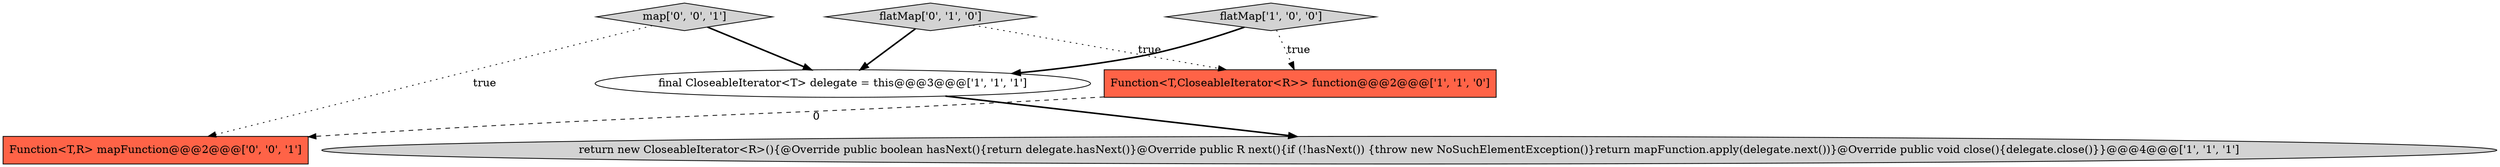 digraph {
0 [style = filled, label = "Function<T,CloseableIterator<R>> function@@@2@@@['1', '1', '0']", fillcolor = tomato, shape = box image = "AAA0AAABBB1BBB"];
1 [style = filled, label = "final CloseableIterator<T> delegate = this@@@3@@@['1', '1', '1']", fillcolor = white, shape = ellipse image = "AAA0AAABBB1BBB"];
5 [style = filled, label = "Function<T,R> mapFunction@@@2@@@['0', '0', '1']", fillcolor = tomato, shape = box image = "AAA0AAABBB3BBB"];
4 [style = filled, label = "flatMap['0', '1', '0']", fillcolor = lightgray, shape = diamond image = "AAA0AAABBB2BBB"];
3 [style = filled, label = "return new CloseableIterator<R>(){@Override public boolean hasNext(){return delegate.hasNext()}@Override public R next(){if (!hasNext()) {throw new NoSuchElementException()}return mapFunction.apply(delegate.next())}@Override public void close(){delegate.close()}}@@@4@@@['1', '1', '1']", fillcolor = lightgray, shape = ellipse image = "AAA0AAABBB1BBB"];
6 [style = filled, label = "map['0', '0', '1']", fillcolor = lightgray, shape = diamond image = "AAA0AAABBB3BBB"];
2 [style = filled, label = "flatMap['1', '0', '0']", fillcolor = lightgray, shape = diamond image = "AAA0AAABBB1BBB"];
6->5 [style = dotted, label="true"];
1->3 [style = bold, label=""];
2->0 [style = dotted, label="true"];
6->1 [style = bold, label=""];
2->1 [style = bold, label=""];
4->0 [style = dotted, label="true"];
0->5 [style = dashed, label="0"];
4->1 [style = bold, label=""];
}

